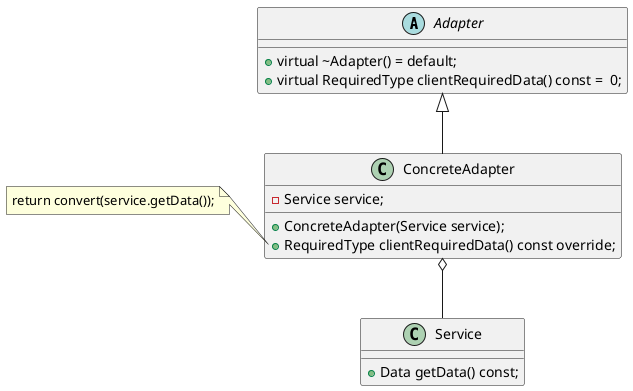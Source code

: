 @startuml

abstract class Adapter {
  + virtual ~Adapter() = default;
  + virtual RequiredType clientRequiredData() const =  0;
}

class ConcreteAdapter {
  + ConcreteAdapter(Service service);
  + RequiredType clientRequiredData() const override;
  - Service service;
}

class Service {
  + Data getData() const;
}

Adapter <|-- ConcreteAdapter
ConcreteAdapter o-- Service

note left of ConcreteAdapter::clientRequiredData
    return convert(service.getData());
end note

@enduml
